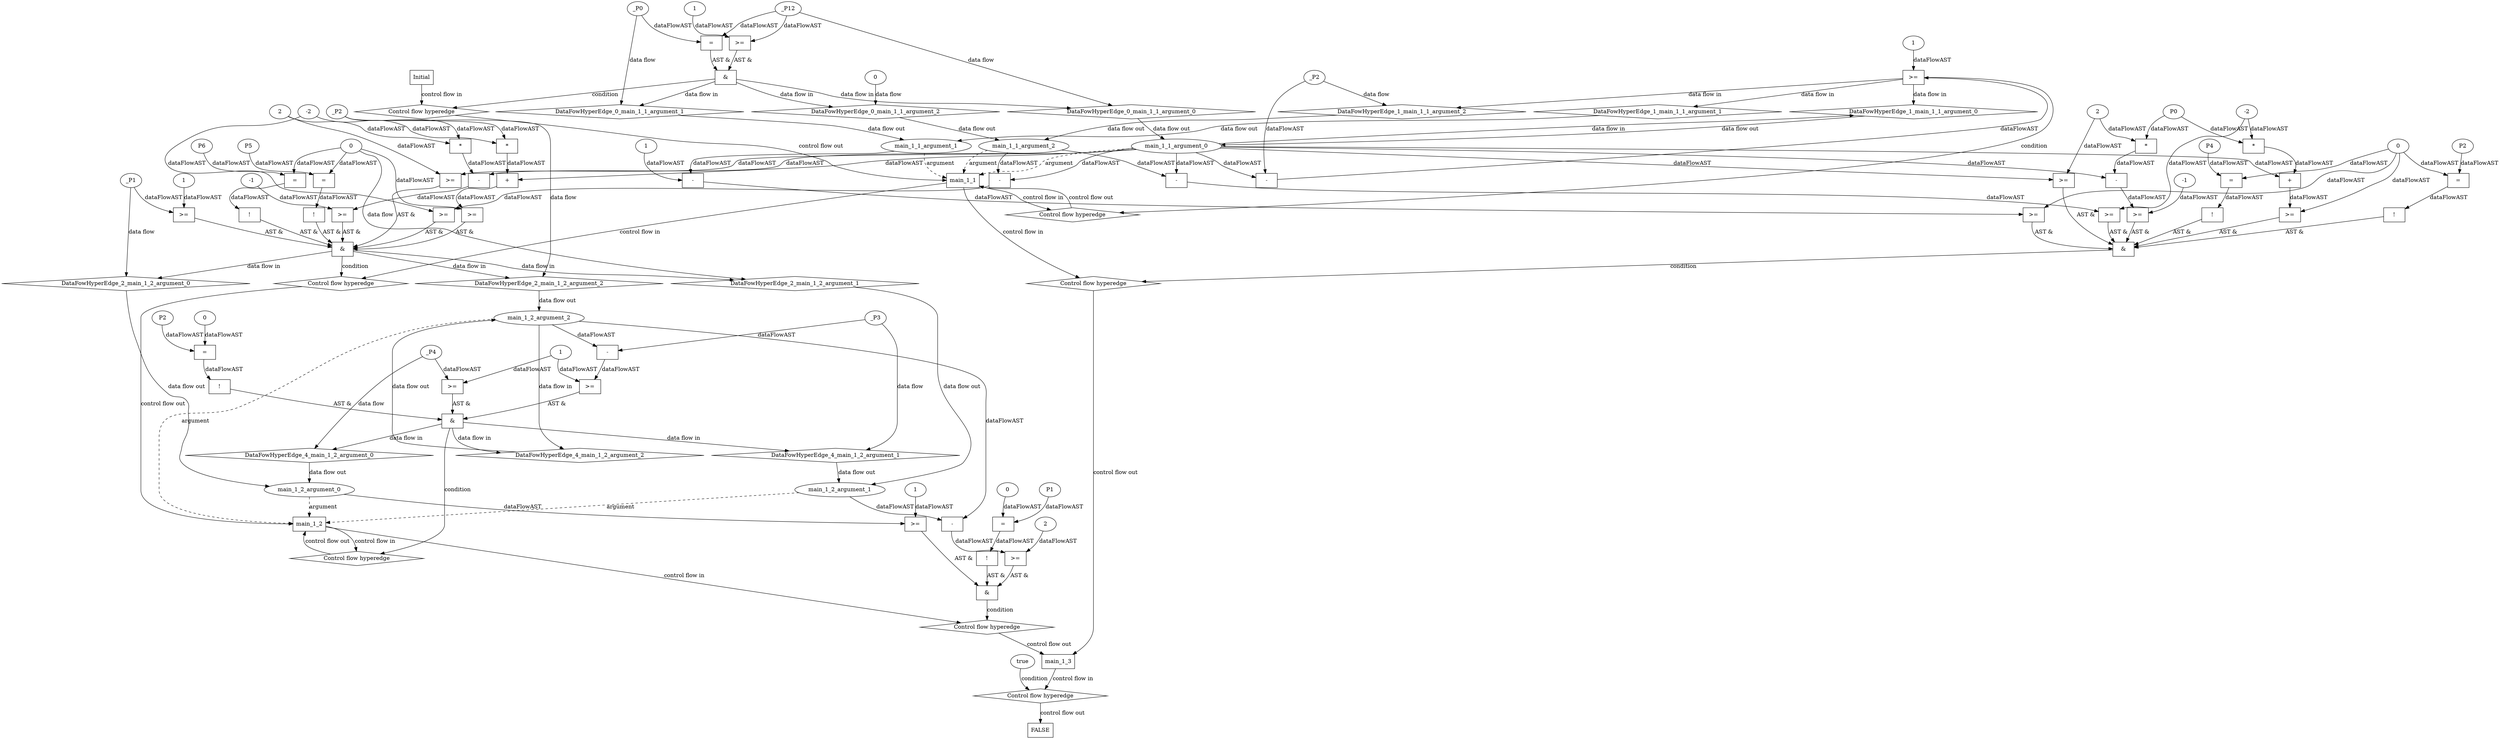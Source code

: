 digraph dag {
"main_1_1" [label="main_1_1" nodeName="main_1_1" class=cfn  shape="rect"];
"main_1_2" [label="main_1_2" nodeName="main_1_2" class=cfn  shape="rect"];
"main_1_3" [label="main_1_3" nodeName="main_1_3" class=cfn  shape="rect"];
FALSE [label="FALSE" nodeName=FALSE class=cfn  shape="rect"];
Initial [label="Initial" nodeName=Initial class=cfn  shape="rect"];
ControlFowHyperEdge_0 [label="Control flow hyperedge" nodeName=ControlFowHyperEdge_0 class=controlFlowHyperEdge shape="diamond"];
"Initial" -> ControlFowHyperEdge_0 [label="control flow in"]
ControlFowHyperEdge_0 -> "main_1_1" [label="control flow out"]
ControlFowHyperEdge_1 [label="Control flow hyperedge" nodeName=ControlFowHyperEdge_1 class=controlFlowHyperEdge shape="diamond"];
"main_1_1" -> ControlFowHyperEdge_1 [label="control flow in"]
ControlFowHyperEdge_1 -> "main_1_1" [label="control flow out"]
ControlFowHyperEdge_2 [label="Control flow hyperedge" nodeName=ControlFowHyperEdge_2 class=controlFlowHyperEdge shape="diamond"];
"main_1_1" -> ControlFowHyperEdge_2 [label="control flow in"]
ControlFowHyperEdge_2 -> "main_1_2" [label="control flow out"]
ControlFowHyperEdge_3 [label="Control flow hyperedge" nodeName=ControlFowHyperEdge_3 class=controlFlowHyperEdge shape="diamond"];
"main_1_1" -> ControlFowHyperEdge_3 [label="control flow in"]
ControlFowHyperEdge_3 -> "main_1_3" [label="control flow out"]
ControlFowHyperEdge_4 [label="Control flow hyperedge" nodeName=ControlFowHyperEdge_4 class=controlFlowHyperEdge shape="diamond"];
"main_1_2" -> ControlFowHyperEdge_4 [label="control flow in"]
ControlFowHyperEdge_4 -> "main_1_2" [label="control flow out"]
ControlFowHyperEdge_5 [label="Control flow hyperedge" nodeName=ControlFowHyperEdge_5 class=controlFlowHyperEdge shape="diamond"];
"main_1_2" -> ControlFowHyperEdge_5 [label="control flow in"]
ControlFowHyperEdge_5 -> "main_1_3" [label="control flow out"]
ControlFowHyperEdge_6 [label="Control flow hyperedge" nodeName=ControlFowHyperEdge_6 class=controlFlowHyperEdge shape="diamond"];
"main_1_3" -> ControlFowHyperEdge_6 [label="control flow in"]
ControlFowHyperEdge_6 -> "FALSE" [label="control flow out"]
"main_1_1_argument_0" [label="main_1_1_argument_0" nodeName=argument0 class=argument  head="main_1_1" shape="oval"];
"main_1_1_argument_0" -> "main_1_1"[label="argument" style="dashed"]
"main_1_1_argument_1" [label="main_1_1_argument_1" nodeName=argument1 class=argument  head="main_1_1" shape="oval"];
"main_1_1_argument_1" -> "main_1_1"[label="argument" style="dashed"]
"main_1_1_argument_2" [label="main_1_1_argument_2" nodeName=argument2 class=argument  head="main_1_1" shape="oval"];
"main_1_1_argument_2" -> "main_1_1"[label="argument" style="dashed"]
"main_1_2_argument_0" [label="main_1_2_argument_0" nodeName=argument0 class=argument  head="main_1_2" shape="oval"];
"main_1_2_argument_0" -> "main_1_2"[label="argument" style="dashed"]
"main_1_2_argument_1" [label="main_1_2_argument_1" nodeName=argument1 class=argument  head="main_1_2" shape="oval"];
"main_1_2_argument_1" -> "main_1_2"[label="argument" style="dashed"]
"main_1_2_argument_2" [label="main_1_2_argument_2" nodeName=argument2 class=argument  head="main_1_2" shape="oval"];
"main_1_2_argument_2" -> "main_1_2"[label="argument" style="dashed"]

"xxxmain_1_1___Initial_0xxx_and" [label="&" nodeName="xxxmain_1_1___Initial_0xxx_and" class=Operator shape="rect"];
"xxxmain_1_1___Initial_0xxxguard_0_node_0" [label=">=" nodeName="xxxmain_1_1___Initial_0xxxguard_0_node_0" class=Operator  shape="rect"];
"xxxmain_1_1___Initial_0xxxguard_0_node_2" [label="1" nodeName="xxxmain_1_1___Initial_0xxxguard_0_node_2" class=Literal ];
"xxxmain_1_1___Initial_0xxxdataFlow_0_node_0" -> "xxxmain_1_1___Initial_0xxxguard_0_node_0"[label="dataFlowAST"]
"xxxmain_1_1___Initial_0xxxguard_0_node_2" -> "xxxmain_1_1___Initial_0xxxguard_0_node_0"[label="dataFlowAST"]

"xxxmain_1_1___Initial_0xxxguard_0_node_0" -> "xxxmain_1_1___Initial_0xxx_and" [label="AST &"];
"xxxmain_1_1___Initial_0xxxguard1_node_0" [label="=" nodeName="xxxmain_1_1___Initial_0xxxguard1_node_0" class=Operator  shape="rect"];
"xxxmain_1_1___Initial_0xxxdataFlow1_node_0" -> "xxxmain_1_1___Initial_0xxxguard1_node_0"[label="dataFlowAST"]
"xxxmain_1_1___Initial_0xxxdataFlow_0_node_0" -> "xxxmain_1_1___Initial_0xxxguard1_node_0"[label="dataFlowAST"]

"xxxmain_1_1___Initial_0xxxguard1_node_0" -> "xxxmain_1_1___Initial_0xxx_and" [label="AST &"];
"xxxmain_1_1___Initial_0xxx_and" -> "ControlFowHyperEdge_0" [label="condition"];
"xxxmain_1_1___Initial_0xxxdataFlow_0_node_0" [label="_P12" nodeName="xxxmain_1_1___Initial_0xxxdataFlow_0_node_0" class=Constant ];

"xxxmain_1_1___Initial_0xxxdataFlow_0_node_0" -> "DataFowHyperEdge_0_main_1_1_argument_0" [label="data flow"];
"xxxmain_1_1___Initial_0xxxdataFlow1_node_0" [label="_P0" nodeName="xxxmain_1_1___Initial_0xxxdataFlow1_node_0" class=Constant ];

"xxxmain_1_1___Initial_0xxxdataFlow1_node_0" -> "DataFowHyperEdge_0_main_1_1_argument_1" [label="data flow"];
"xxxmain_1_1___Initial_0xxxdataFlow2_node_0" [label="0" nodeName="xxxmain_1_1___Initial_0xxxdataFlow2_node_0" class=Literal ];

"xxxmain_1_1___Initial_0xxxdataFlow2_node_0" -> "DataFowHyperEdge_0_main_1_1_argument_2" [label="data flow"];
"xxxmain_1_1___main_1_1_1xxxguard_0_node_0" [label=">=" nodeName="xxxmain_1_1___main_1_1_1xxxguard_0_node_0" class=Operator  shape="rect"];
"xxxmain_1_1___main_1_1_1xxxguard_0_node_1" [label="-" nodeName="xxxmain_1_1___main_1_1_1xxxguard_0_node_1" class= Operator shape="rect"];
"xxxmain_1_1___main_1_1_1xxxguard_0_node_4" [label="1" nodeName="xxxmain_1_1___main_1_1_1xxxguard_0_node_4" class=Literal ];
"xxxmain_1_1___main_1_1_1xxxguard_0_node_1" -> "xxxmain_1_1___main_1_1_1xxxguard_0_node_0"[label="dataFlowAST"]
"xxxmain_1_1___main_1_1_1xxxguard_0_node_4" -> "xxxmain_1_1___main_1_1_1xxxguard_0_node_0"[label="dataFlowAST"]
"main_1_1_argument_0" -> "xxxmain_1_1___main_1_1_1xxxguard_0_node_1"[label="dataFlowAST"]
"xxxmain_1_1___main_1_1_1xxxdataFlow_0_node_0" -> "xxxmain_1_1___main_1_1_1xxxguard_0_node_1"[label="dataFlowAST"]

"xxxmain_1_1___main_1_1_1xxxguard_0_node_0" -> "ControlFowHyperEdge_1" [label="condition"];
"xxxmain_1_1___main_1_1_1xxxdataFlow_0_node_0" [label="_P2" nodeName="xxxmain_1_1___main_1_1_1xxxdataFlow_0_node_0" class=Constant ];

"xxxmain_1_1___main_1_1_1xxxdataFlow_0_node_0" -> "DataFowHyperEdge_1_main_1_1_argument_2" [label="data flow"];
"xxxmain_1_2___main_1_1_2xxx_and" [label="&" nodeName="xxxmain_1_2___main_1_1_2xxx_and" class=Operator shape="rect"];
"xxxmain_1_2___main_1_1_2xxxguard3_node_0" [label="!" nodeName="xxxmain_1_2___main_1_1_2xxxguard3_node_0" class=Operator shape="rect"];
"xxxmain_1_2___main_1_1_2xxxguard3_node_1" [label="=" nodeName="xxxmain_1_2___main_1_1_2xxxguard3_node_1" class=Operator  shape="rect"];
"xxxmain_1_2___main_1_1_2xxxguard3_node_2" [label="P5" nodeName="xxxmain_1_2___main_1_1_2xxxguard3_node_2" class=Constant ];
"xxxmain_1_2___main_1_1_2xxxguard3_node_1" -> "xxxmain_1_2___main_1_1_2xxxguard3_node_0"[label="dataFlowAST"]
"xxxmain_1_2___main_1_1_2xxxguard3_node_2" -> "xxxmain_1_2___main_1_1_2xxxguard3_node_1"[label="dataFlowAST"]
"xxxmain_1_2___main_1_1_2xxxdataFlow1_node_0" -> "xxxmain_1_2___main_1_1_2xxxguard3_node_1"[label="dataFlowAST"]

"xxxmain_1_2___main_1_1_2xxxguard3_node_0" -> "xxxmain_1_2___main_1_1_2xxx_and" [label="AST &"];
"xxxmain_1_2___main_1_1_2xxxguard2_node_0" [label=">=" nodeName="xxxmain_1_2___main_1_1_2xxxguard2_node_0" class=Operator  shape="rect"];
"xxxmain_1_2___main_1_1_2xxxguard2_node_1" [label="-" nodeName="xxxmain_1_2___main_1_1_2xxxguard2_node_1" class= Operator shape="rect"];
"xxxmain_1_2___main_1_1_2xxxguard2_node_2" [label="*" nodeName="xxxmain_1_2___main_1_1_2xxxguard2_node_2" class=Operator  shape="rect"];
"xxxmain_1_2___main_1_1_2xxxguard2_node_3" [label="2" nodeName="xxxmain_1_2___main_1_1_2xxxguard2_node_3" class=Coeff ];
"xxxmain_1_2___main_1_1_2xxxguard2_node_6" [label="-1" nodeName="xxxmain_1_2___main_1_1_2xxxguard2_node_6" class=Literal ];
"xxxmain_1_2___main_1_1_2xxxguard2_node_1" -> "xxxmain_1_2___main_1_1_2xxxguard2_node_0"[label="dataFlowAST"]
"xxxmain_1_2___main_1_1_2xxxguard2_node_6" -> "xxxmain_1_2___main_1_1_2xxxguard2_node_0"[label="dataFlowAST"]
"xxxmain_1_2___main_1_1_2xxxguard2_node_2" -> "xxxmain_1_2___main_1_1_2xxxguard2_node_1"[label="dataFlowAST"]
"main_1_1_argument_0" -> "xxxmain_1_2___main_1_1_2xxxguard2_node_1"[label="dataFlowAST"]
"xxxmain_1_2___main_1_1_2xxxguard2_node_3" -> "xxxmain_1_2___main_1_1_2xxxguard2_node_2"[label="dataFlowAST"]
"xxxmain_1_2___main_1_1_2xxxdataFlow2_node_0" -> "xxxmain_1_2___main_1_1_2xxxguard2_node_2"[label="dataFlowAST"]

"xxxmain_1_2___main_1_1_2xxxguard2_node_0" -> "xxxmain_1_2___main_1_1_2xxx_and" [label="AST &"];
"xxxmain_1_2___main_1_1_2xxxguard4_node_0" [label="!" nodeName="xxxmain_1_2___main_1_1_2xxxguard4_node_0" class=Operator shape="rect"];
"xxxmain_1_2___main_1_1_2xxxguard4_node_1" [label="=" nodeName="xxxmain_1_2___main_1_1_2xxxguard4_node_1" class=Operator  shape="rect"];
"xxxmain_1_2___main_1_1_2xxxguard4_node_2" [label="P6" nodeName="xxxmain_1_2___main_1_1_2xxxguard4_node_2" class=Constant ];
"xxxmain_1_2___main_1_1_2xxxguard4_node_1" -> "xxxmain_1_2___main_1_1_2xxxguard4_node_0"[label="dataFlowAST"]
"xxxmain_1_2___main_1_1_2xxxguard4_node_2" -> "xxxmain_1_2___main_1_1_2xxxguard4_node_1"[label="dataFlowAST"]
"xxxmain_1_2___main_1_1_2xxxdataFlow1_node_0" -> "xxxmain_1_2___main_1_1_2xxxguard4_node_1"[label="dataFlowAST"]

"xxxmain_1_2___main_1_1_2xxxguard4_node_0" -> "xxxmain_1_2___main_1_1_2xxx_and" [label="AST &"];
"xxxmain_1_2___main_1_1_2xxxguard1_node_0" [label=">=" nodeName="xxxmain_1_2___main_1_1_2xxxguard1_node_0" class=Operator  shape="rect"];
"xxxmain_1_2___main_1_1_2xxxguard1_node_1" [label="-" nodeName="xxxmain_1_2___main_1_1_2xxxguard1_node_1" class= Operator shape="rect"];
"xxxmain_1_2___main_1_1_2xxxguard1_node_4" [label="-2" nodeName="xxxmain_1_2___main_1_1_2xxxguard1_node_4" class=Literal ];
"xxxmain_1_2___main_1_1_2xxxguard1_node_1" -> "xxxmain_1_2___main_1_1_2xxxguard1_node_0"[label="dataFlowAST"]
"xxxmain_1_2___main_1_1_2xxxguard1_node_4" -> "xxxmain_1_2___main_1_1_2xxxguard1_node_0"[label="dataFlowAST"]
"main_1_1_argument_2" -> "xxxmain_1_2___main_1_1_2xxxguard1_node_1"[label="dataFlowAST"]
"main_1_1_argument_0" -> "xxxmain_1_2___main_1_1_2xxxguard1_node_1"[label="dataFlowAST"]

"xxxmain_1_2___main_1_1_2xxxguard1_node_0" -> "xxxmain_1_2___main_1_1_2xxx_and" [label="AST &"];
"xxxmain_1_2___main_1_1_2xxxguard6_node_0" [label=">=" nodeName="xxxmain_1_2___main_1_1_2xxxguard6_node_0" class=Operator  shape="rect"];
"xxxmain_1_2___main_1_1_2xxxguard6_node_1" [label="+" nodeName="xxxmain_1_2___main_1_1_2xxxguard6_node_1" class= Operator shape="rect"];
"xxxmain_1_2___main_1_1_2xxxguard6_node_2" [label="*" nodeName="xxxmain_1_2___main_1_1_2xxxguard6_node_2" class=Operator  shape="rect"];
"xxxmain_1_2___main_1_1_2xxxguard1_node_4" [label="-2" nodeName="xxxmain_1_2___main_1_1_2xxxguard1_node_4" class=Coeff ];
"xxxmain_1_2___main_1_1_2xxxguard6_node_1" -> "xxxmain_1_2___main_1_1_2xxxguard6_node_0"[label="dataFlowAST"]
"xxxmain_1_2___main_1_1_2xxxdataFlow1_node_0" -> "xxxmain_1_2___main_1_1_2xxxguard6_node_0"[label="dataFlowAST"]
"xxxmain_1_2___main_1_1_2xxxguard6_node_2" -> "xxxmain_1_2___main_1_1_2xxxguard6_node_1"[label="dataFlowAST"]
"main_1_1_argument_0" -> "xxxmain_1_2___main_1_1_2xxxguard6_node_1"[label="dataFlowAST"]
"xxxmain_1_2___main_1_1_2xxxguard1_node_4" -> "xxxmain_1_2___main_1_1_2xxxguard6_node_2"[label="dataFlowAST"]
"xxxmain_1_2___main_1_1_2xxxdataFlow2_node_0" -> "xxxmain_1_2___main_1_1_2xxxguard6_node_2"[label="dataFlowAST"]

"xxxmain_1_2___main_1_1_2xxxguard6_node_0" -> "xxxmain_1_2___main_1_1_2xxx_and" [label="AST &"];
"xxxmain_1_2___main_1_1_2xxxguard5_node_0" [label=">=" nodeName="xxxmain_1_2___main_1_1_2xxxguard5_node_0" class=Operator  shape="rect"];
"xxxmain_1_2___main_1_1_2xxxguard2_node_3" [label="2" nodeName="xxxmain_1_2___main_1_1_2xxxguard2_node_3" class=Literal ];
"main_1_1_argument_0" -> "xxxmain_1_2___main_1_1_2xxxguard5_node_0"[label="dataFlowAST"]
"xxxmain_1_2___main_1_1_2xxxguard2_node_3" -> "xxxmain_1_2___main_1_1_2xxxguard5_node_0"[label="dataFlowAST"]

"xxxmain_1_2___main_1_1_2xxxguard5_node_0" -> "xxxmain_1_2___main_1_1_2xxx_and" [label="AST &"];
"xxxmain_1_2___main_1_1_2xxxguard_0_node_0" [label=">=" nodeName="xxxmain_1_2___main_1_1_2xxxguard_0_node_0" class=Operator  shape="rect"];
"xxxmain_1_2___main_1_1_2xxxguard_0_node_2" [label="1" nodeName="xxxmain_1_2___main_1_1_2xxxguard_0_node_2" class=Literal ];
"xxxmain_1_2___main_1_1_2xxxdataFlow_0_node_0" -> "xxxmain_1_2___main_1_1_2xxxguard_0_node_0"[label="dataFlowAST"]
"xxxmain_1_2___main_1_1_2xxxguard_0_node_2" -> "xxxmain_1_2___main_1_1_2xxxguard_0_node_0"[label="dataFlowAST"]

"xxxmain_1_2___main_1_1_2xxxguard_0_node_0" -> "xxxmain_1_2___main_1_1_2xxx_and" [label="AST &"];
"xxxmain_1_2___main_1_1_2xxx_and" -> "ControlFowHyperEdge_2" [label="condition"];
"xxxmain_1_2___main_1_1_2xxxdataFlow_0_node_0" [label="_P1" nodeName="xxxmain_1_2___main_1_1_2xxxdataFlow_0_node_0" class=Constant ];

"xxxmain_1_2___main_1_1_2xxxdataFlow_0_node_0" -> "DataFowHyperEdge_2_main_1_2_argument_0" [label="data flow"];
"xxxmain_1_2___main_1_1_2xxxdataFlow1_node_0" [label="0" nodeName="xxxmain_1_2___main_1_1_2xxxdataFlow1_node_0" class=Literal ];

"xxxmain_1_2___main_1_1_2xxxdataFlow1_node_0" -> "DataFowHyperEdge_2_main_1_2_argument_1" [label="data flow"];
"xxxmain_1_2___main_1_1_2xxxdataFlow2_node_0" [label="_P2" nodeName="xxxmain_1_2___main_1_1_2xxxdataFlow2_node_0" class=Constant ];

"xxxmain_1_2___main_1_1_2xxxdataFlow2_node_0" -> "DataFowHyperEdge_2_main_1_2_argument_2" [label="data flow"];
"xxxmain_1_3___main_1_1_3xxx_and" [label="&" nodeName="xxxmain_1_3___main_1_1_3xxx_and" class=Operator shape="rect"];
"xxxmain_1_3___main_1_1_3xxxguard6_node_0" [label=">=" nodeName="xxxmain_1_3___main_1_1_3xxxguard6_node_0" class=Operator  shape="rect"];
"xxxmain_1_3___main_1_1_3xxxguard6_node_1" [label="+" nodeName="xxxmain_1_3___main_1_1_3xxxguard6_node_1" class= Operator shape="rect"];
"xxxmain_1_3___main_1_1_3xxxguard6_node_2" [label="*" nodeName="xxxmain_1_3___main_1_1_3xxxguard6_node_2" class=Operator  shape="rect"];
"xxxmain_1_3___main_1_1_3xxxguard1_node_4" [label="-2" nodeName="xxxmain_1_3___main_1_1_3xxxguard1_node_4" class=Coeff ];
"xxxmain_1_3___main_1_1_3xxxguard6_node_1" -> "xxxmain_1_3___main_1_1_3xxxguard6_node_0"[label="dataFlowAST"]
"xxxmain_1_3___main_1_1_3xxxguard_0_node_1" -> "xxxmain_1_3___main_1_1_3xxxguard6_node_0"[label="dataFlowAST"]
"xxxmain_1_3___main_1_1_3xxxguard6_node_2" -> "xxxmain_1_3___main_1_1_3xxxguard6_node_1"[label="dataFlowAST"]
"main_1_1_argument_0" -> "xxxmain_1_3___main_1_1_3xxxguard6_node_1"[label="dataFlowAST"]
"xxxmain_1_3___main_1_1_3xxxguard1_node_4" -> "xxxmain_1_3___main_1_1_3xxxguard6_node_2"[label="dataFlowAST"]
"xxxmain_1_3___main_1_1_3xxxguard2_node_4" -> "xxxmain_1_3___main_1_1_3xxxguard6_node_2"[label="dataFlowAST"]

"xxxmain_1_3___main_1_1_3xxxguard6_node_0" -> "xxxmain_1_3___main_1_1_3xxx_and" [label="AST &"];
"xxxmain_1_3___main_1_1_3xxxguard2_node_0" [label=">=" nodeName="xxxmain_1_3___main_1_1_3xxxguard2_node_0" class=Operator  shape="rect"];
"xxxmain_1_3___main_1_1_3xxxguard2_node_1" [label="-" nodeName="xxxmain_1_3___main_1_1_3xxxguard2_node_1" class= Operator shape="rect"];
"xxxmain_1_3___main_1_1_3xxxguard2_node_2" [label="*" nodeName="xxxmain_1_3___main_1_1_3xxxguard2_node_2" class=Operator  shape="rect"];
"xxxmain_1_3___main_1_1_3xxxguard2_node_3" [label="2" nodeName="xxxmain_1_3___main_1_1_3xxxguard2_node_3" class=Coeff ];
"xxxmain_1_3___main_1_1_3xxxguard2_node_4" [label="P0" nodeName="xxxmain_1_3___main_1_1_3xxxguard2_node_4" class=Constant ];
"xxxmain_1_3___main_1_1_3xxxguard2_node_6" [label="-1" nodeName="xxxmain_1_3___main_1_1_3xxxguard2_node_6" class=Literal ];
"xxxmain_1_3___main_1_1_3xxxguard2_node_1" -> "xxxmain_1_3___main_1_1_3xxxguard2_node_0"[label="dataFlowAST"]
"xxxmain_1_3___main_1_1_3xxxguard2_node_6" -> "xxxmain_1_3___main_1_1_3xxxguard2_node_0"[label="dataFlowAST"]
"xxxmain_1_3___main_1_1_3xxxguard2_node_2" -> "xxxmain_1_3___main_1_1_3xxxguard2_node_1"[label="dataFlowAST"]
"main_1_1_argument_0" -> "xxxmain_1_3___main_1_1_3xxxguard2_node_1"[label="dataFlowAST"]
"xxxmain_1_3___main_1_1_3xxxguard2_node_3" -> "xxxmain_1_3___main_1_1_3xxxguard2_node_2"[label="dataFlowAST"]
"xxxmain_1_3___main_1_1_3xxxguard2_node_4" -> "xxxmain_1_3___main_1_1_3xxxguard2_node_2"[label="dataFlowAST"]

"xxxmain_1_3___main_1_1_3xxxguard2_node_0" -> "xxxmain_1_3___main_1_1_3xxx_and" [label="AST &"];
"xxxmain_1_3___main_1_1_3xxxguard3_node_0" [label="!" nodeName="xxxmain_1_3___main_1_1_3xxxguard3_node_0" class=Operator shape="rect"];
"xxxmain_1_3___main_1_1_3xxxguard3_node_1" [label="=" nodeName="xxxmain_1_3___main_1_1_3xxxguard3_node_1" class=Operator  shape="rect"];
"xxxmain_1_3___main_1_1_3xxxguard3_node_2" [label="P2" nodeName="xxxmain_1_3___main_1_1_3xxxguard3_node_2" class=Constant ];
"xxxmain_1_3___main_1_1_3xxxguard3_node_1" -> "xxxmain_1_3___main_1_1_3xxxguard3_node_0"[label="dataFlowAST"]
"xxxmain_1_3___main_1_1_3xxxguard3_node_2" -> "xxxmain_1_3___main_1_1_3xxxguard3_node_1"[label="dataFlowAST"]
"xxxmain_1_3___main_1_1_3xxxguard_0_node_1" -> "xxxmain_1_3___main_1_1_3xxxguard3_node_1"[label="dataFlowAST"]

"xxxmain_1_3___main_1_1_3xxxguard3_node_0" -> "xxxmain_1_3___main_1_1_3xxx_and" [label="AST &"];
"xxxmain_1_3___main_1_1_3xxxguard5_node_0" [label=">=" nodeName="xxxmain_1_3___main_1_1_3xxxguard5_node_0" class=Operator  shape="rect"];
"xxxmain_1_3___main_1_1_3xxxguard2_node_3" [label="2" nodeName="xxxmain_1_3___main_1_1_3xxxguard2_node_3" class=Literal ];
"main_1_1_argument_0" -> "xxxmain_1_3___main_1_1_3xxxguard5_node_0"[label="dataFlowAST"]
"xxxmain_1_3___main_1_1_3xxxguard2_node_3" -> "xxxmain_1_3___main_1_1_3xxxguard5_node_0"[label="dataFlowAST"]

"xxxmain_1_3___main_1_1_3xxxguard5_node_0" -> "xxxmain_1_3___main_1_1_3xxx_and" [label="AST &"];
"xxxmain_1_3___main_1_1_3xxxguard_0_node_0" [label=">=" nodeName="xxxmain_1_3___main_1_1_3xxxguard_0_node_0" class=Operator  shape="rect"];
"xxxmain_1_3___main_1_1_3xxxguard_0_node_1" [label="0" nodeName="xxxmain_1_3___main_1_1_3xxxguard_0_node_1" class=Literal ];
"xxxmain_1_3___main_1_1_3xxxguard_0_node_2" [label="-" nodeName="xxxmain_1_3___main_1_1_3xxxguard_0_node_2" class= Operator shape="rect"];
"xxxmain_1_3___main_1_1_3xxxguard_0_node_4" [label="1" nodeName="xxxmain_1_3___main_1_1_3xxxguard_0_node_4" class=Literal ];
"xxxmain_1_3___main_1_1_3xxxguard_0_node_1" -> "xxxmain_1_3___main_1_1_3xxxguard_0_node_0"[label="dataFlowAST"]
"xxxmain_1_3___main_1_1_3xxxguard_0_node_2" -> "xxxmain_1_3___main_1_1_3xxxguard_0_node_0"[label="dataFlowAST"]
"main_1_1_argument_1" -> "xxxmain_1_3___main_1_1_3xxxguard_0_node_2"[label="dataFlowAST"]
"xxxmain_1_3___main_1_1_3xxxguard_0_node_4" -> "xxxmain_1_3___main_1_1_3xxxguard_0_node_2"[label="dataFlowAST"]

"xxxmain_1_3___main_1_1_3xxxguard_0_node_0" -> "xxxmain_1_3___main_1_1_3xxx_and" [label="AST &"];
"xxxmain_1_3___main_1_1_3xxxguard1_node_0" [label=">=" nodeName="xxxmain_1_3___main_1_1_3xxxguard1_node_0" class=Operator  shape="rect"];
"xxxmain_1_3___main_1_1_3xxxguard1_node_1" [label="-" nodeName="xxxmain_1_3___main_1_1_3xxxguard1_node_1" class= Operator shape="rect"];
"xxxmain_1_3___main_1_1_3xxxguard1_node_4" [label="-2" nodeName="xxxmain_1_3___main_1_1_3xxxguard1_node_4" class=Literal ];
"xxxmain_1_3___main_1_1_3xxxguard1_node_1" -> "xxxmain_1_3___main_1_1_3xxxguard1_node_0"[label="dataFlowAST"]
"xxxmain_1_3___main_1_1_3xxxguard1_node_4" -> "xxxmain_1_3___main_1_1_3xxxguard1_node_0"[label="dataFlowAST"]
"main_1_1_argument_2" -> "xxxmain_1_3___main_1_1_3xxxguard1_node_1"[label="dataFlowAST"]
"main_1_1_argument_0" -> "xxxmain_1_3___main_1_1_3xxxguard1_node_1"[label="dataFlowAST"]

"xxxmain_1_3___main_1_1_3xxxguard1_node_0" -> "xxxmain_1_3___main_1_1_3xxx_and" [label="AST &"];
"xxxmain_1_3___main_1_1_3xxxguard4_node_0" [label="!" nodeName="xxxmain_1_3___main_1_1_3xxxguard4_node_0" class=Operator shape="rect"];
"xxxmain_1_3___main_1_1_3xxxguard4_node_1" [label="=" nodeName="xxxmain_1_3___main_1_1_3xxxguard4_node_1" class=Operator  shape="rect"];
"xxxmain_1_3___main_1_1_3xxxguard4_node_2" [label="P4" nodeName="xxxmain_1_3___main_1_1_3xxxguard4_node_2" class=Constant ];
"xxxmain_1_3___main_1_1_3xxxguard4_node_1" -> "xxxmain_1_3___main_1_1_3xxxguard4_node_0"[label="dataFlowAST"]
"xxxmain_1_3___main_1_1_3xxxguard4_node_2" -> "xxxmain_1_3___main_1_1_3xxxguard4_node_1"[label="dataFlowAST"]
"xxxmain_1_3___main_1_1_3xxxguard_0_node_1" -> "xxxmain_1_3___main_1_1_3xxxguard4_node_1"[label="dataFlowAST"]

"xxxmain_1_3___main_1_1_3xxxguard4_node_0" -> "xxxmain_1_3___main_1_1_3xxx_and" [label="AST &"];
"xxxmain_1_3___main_1_1_3xxx_and" -> "ControlFowHyperEdge_3" [label="condition"];
"xxxmain_1_2___main_1_2_4xxx_and" [label="&" nodeName="xxxmain_1_2___main_1_2_4xxx_and" class=Operator shape="rect"];
"xxxmain_1_2___main_1_2_4xxxguard_0_node_0" [label="!" nodeName="xxxmain_1_2___main_1_2_4xxxguard_0_node_0" class=Operator shape="rect"];
"xxxmain_1_2___main_1_2_4xxxguard_0_node_1" [label="=" nodeName="xxxmain_1_2___main_1_2_4xxxguard_0_node_1" class=Operator  shape="rect"];
"xxxmain_1_2___main_1_2_4xxxguard_0_node_2" [label="P2" nodeName="xxxmain_1_2___main_1_2_4xxxguard_0_node_2" class=Constant ];
"xxxmain_1_2___main_1_2_4xxxguard_0_node_3" [label="0" nodeName="xxxmain_1_2___main_1_2_4xxxguard_0_node_3" class=Literal ];
"xxxmain_1_2___main_1_2_4xxxguard_0_node_1" -> "xxxmain_1_2___main_1_2_4xxxguard_0_node_0"[label="dataFlowAST"]
"xxxmain_1_2___main_1_2_4xxxguard_0_node_2" -> "xxxmain_1_2___main_1_2_4xxxguard_0_node_1"[label="dataFlowAST"]
"xxxmain_1_2___main_1_2_4xxxguard_0_node_3" -> "xxxmain_1_2___main_1_2_4xxxguard_0_node_1"[label="dataFlowAST"]

"xxxmain_1_2___main_1_2_4xxxguard_0_node_0" -> "xxxmain_1_2___main_1_2_4xxx_and" [label="AST &"];
"xxxmain_1_2___main_1_2_4xxxguard1_node_0" [label=">=" nodeName="xxxmain_1_2___main_1_2_4xxxguard1_node_0" class=Operator  shape="rect"];
"xxxmain_1_2___main_1_2_4xxxguard1_node_1" [label="-" nodeName="xxxmain_1_2___main_1_2_4xxxguard1_node_1" class= Operator shape="rect"];
"xxxmain_1_2___main_1_2_4xxxguard1_node_4" [label="1" nodeName="xxxmain_1_2___main_1_2_4xxxguard1_node_4" class=Literal ];
"xxxmain_1_2___main_1_2_4xxxguard1_node_1" -> "xxxmain_1_2___main_1_2_4xxxguard1_node_0"[label="dataFlowAST"]
"xxxmain_1_2___main_1_2_4xxxguard1_node_4" -> "xxxmain_1_2___main_1_2_4xxxguard1_node_0"[label="dataFlowAST"]
"main_1_2_argument_2" -> "xxxmain_1_2___main_1_2_4xxxguard1_node_1"[label="dataFlowAST"]
"xxxmain_1_2___main_1_2_4xxxdataFlow1_node_0" -> "xxxmain_1_2___main_1_2_4xxxguard1_node_1"[label="dataFlowAST"]

"xxxmain_1_2___main_1_2_4xxxguard1_node_0" -> "xxxmain_1_2___main_1_2_4xxx_and" [label="AST &"];
"xxxmain_1_2___main_1_2_4xxxguard2_node_0" [label=">=" nodeName="xxxmain_1_2___main_1_2_4xxxguard2_node_0" class=Operator  shape="rect"];
"xxxmain_1_2___main_1_2_4xxxdataFlow_0_node_0" -> "xxxmain_1_2___main_1_2_4xxxguard2_node_0"[label="dataFlowAST"]
"xxxmain_1_2___main_1_2_4xxxguard1_node_4" -> "xxxmain_1_2___main_1_2_4xxxguard2_node_0"[label="dataFlowAST"]

"xxxmain_1_2___main_1_2_4xxxguard2_node_0" -> "xxxmain_1_2___main_1_2_4xxx_and" [label="AST &"];
"xxxmain_1_2___main_1_2_4xxx_and" -> "ControlFowHyperEdge_4" [label="condition"];
"xxxmain_1_2___main_1_2_4xxxdataFlow_0_node_0" [label="_P4" nodeName="xxxmain_1_2___main_1_2_4xxxdataFlow_0_node_0" class=Constant ];

"xxxmain_1_2___main_1_2_4xxxdataFlow_0_node_0" -> "DataFowHyperEdge_4_main_1_2_argument_0" [label="data flow"];
"xxxmain_1_2___main_1_2_4xxxdataFlow1_node_0" [label="_P3" nodeName="xxxmain_1_2___main_1_2_4xxxdataFlow1_node_0" class=Constant ];

"xxxmain_1_2___main_1_2_4xxxdataFlow1_node_0" -> "DataFowHyperEdge_4_main_1_2_argument_1" [label="data flow"];
"xxxmain_1_3___main_1_2_5xxx_and" [label="&" nodeName="xxxmain_1_3___main_1_2_5xxx_and" class=Operator shape="rect"];
"xxxmain_1_3___main_1_2_5xxxguard_0_node_0" [label="!" nodeName="xxxmain_1_3___main_1_2_5xxxguard_0_node_0" class=Operator shape="rect"];
"xxxmain_1_3___main_1_2_5xxxguard_0_node_1" [label="=" nodeName="xxxmain_1_3___main_1_2_5xxxguard_0_node_1" class=Operator  shape="rect"];
"xxxmain_1_3___main_1_2_5xxxguard_0_node_2" [label="P1" nodeName="xxxmain_1_3___main_1_2_5xxxguard_0_node_2" class=Constant ];
"xxxmain_1_3___main_1_2_5xxxguard_0_node_3" [label="0" nodeName="xxxmain_1_3___main_1_2_5xxxguard_0_node_3" class=Literal ];
"xxxmain_1_3___main_1_2_5xxxguard_0_node_1" -> "xxxmain_1_3___main_1_2_5xxxguard_0_node_0"[label="dataFlowAST"]
"xxxmain_1_3___main_1_2_5xxxguard_0_node_2" -> "xxxmain_1_3___main_1_2_5xxxguard_0_node_1"[label="dataFlowAST"]
"xxxmain_1_3___main_1_2_5xxxguard_0_node_3" -> "xxxmain_1_3___main_1_2_5xxxguard_0_node_1"[label="dataFlowAST"]

"xxxmain_1_3___main_1_2_5xxxguard_0_node_0" -> "xxxmain_1_3___main_1_2_5xxx_and" [label="AST &"];
"xxxmain_1_3___main_1_2_5xxxguard1_node_0" [label=">=" nodeName="xxxmain_1_3___main_1_2_5xxxguard1_node_0" class=Operator  shape="rect"];
"xxxmain_1_3___main_1_2_5xxxguard1_node_1" [label="-" nodeName="xxxmain_1_3___main_1_2_5xxxguard1_node_1" class= Operator shape="rect"];
"xxxmain_1_3___main_1_2_5xxxguard1_node_4" [label="2" nodeName="xxxmain_1_3___main_1_2_5xxxguard1_node_4" class=Literal ];
"xxxmain_1_3___main_1_2_5xxxguard1_node_1" -> "xxxmain_1_3___main_1_2_5xxxguard1_node_0"[label="dataFlowAST"]
"xxxmain_1_3___main_1_2_5xxxguard1_node_4" -> "xxxmain_1_3___main_1_2_5xxxguard1_node_0"[label="dataFlowAST"]
"main_1_2_argument_2" -> "xxxmain_1_3___main_1_2_5xxxguard1_node_1"[label="dataFlowAST"]
"main_1_2_argument_1" -> "xxxmain_1_3___main_1_2_5xxxguard1_node_1"[label="dataFlowAST"]

"xxxmain_1_3___main_1_2_5xxxguard1_node_0" -> "xxxmain_1_3___main_1_2_5xxx_and" [label="AST &"];
"xxxmain_1_3___main_1_2_5xxxguard2_node_0" [label=">=" nodeName="xxxmain_1_3___main_1_2_5xxxguard2_node_0" class=Operator  shape="rect"];
"xxxmain_1_3___main_1_2_5xxxguard2_node_1" [label="1" nodeName="xxxmain_1_3___main_1_2_5xxxguard2_node_1" class=Literal ];
"xxxmain_1_3___main_1_2_5xxxguard2_node_1" -> "xxxmain_1_3___main_1_2_5xxxguard2_node_0"[label="dataFlowAST"]
"main_1_2_argument_0" -> "xxxmain_1_3___main_1_2_5xxxguard2_node_0"[label="dataFlowAST"]

"xxxmain_1_3___main_1_2_5xxxguard2_node_0" -> "xxxmain_1_3___main_1_2_5xxx_and" [label="AST &"];
"xxxmain_1_3___main_1_2_5xxx_and" -> "ControlFowHyperEdge_5" [label="condition"];
"xxxFALSE___main_1_3_6xxxguard_0_node_0" [label="true" nodeName="xxxFALSE___main_1_3_6xxxguard_0_node_0" class=BoolValue ];

"xxxFALSE___main_1_3_6xxxguard_0_node_0" -> "ControlFowHyperEdge_6" [label="condition"];
"DataFowHyperEdge_0_main_1_1_argument_0" [label="DataFowHyperEdge_0_main_1_1_argument_0" nodeName="DataFowHyperEdge_0_main_1_1_argument_0" class=DataFlowHyperedge shape="diamond"];
"DataFowHyperEdge_0_main_1_1_argument_0" -> "main_1_1_argument_0"[label="data flow out"]
"xxxmain_1_1___Initial_0xxx_and" -> "DataFowHyperEdge_0_main_1_1_argument_0"[label="data flow in"]
"DataFowHyperEdge_0_main_1_1_argument_1" [label="DataFowHyperEdge_0_main_1_1_argument_1" nodeName="DataFowHyperEdge_0_main_1_1_argument_1" class=DataFlowHyperedge shape="diamond"];
"DataFowHyperEdge_0_main_1_1_argument_1" -> "main_1_1_argument_1"[label="data flow out"]
"xxxmain_1_1___Initial_0xxx_and" -> "DataFowHyperEdge_0_main_1_1_argument_1"[label="data flow in"]
"DataFowHyperEdge_0_main_1_1_argument_2" [label="DataFowHyperEdge_0_main_1_1_argument_2" nodeName="DataFowHyperEdge_0_main_1_1_argument_2" class=DataFlowHyperedge shape="diamond"];
"DataFowHyperEdge_0_main_1_1_argument_2" -> "main_1_1_argument_2"[label="data flow out"]
"xxxmain_1_1___Initial_0xxx_and" -> "DataFowHyperEdge_0_main_1_1_argument_2"[label="data flow in"]
"DataFowHyperEdge_1_main_1_1_argument_0" [label="DataFowHyperEdge_1_main_1_1_argument_0" nodeName="DataFowHyperEdge_1_main_1_1_argument_0" class=DataFlowHyperedge shape="diamond"];
"DataFowHyperEdge_1_main_1_1_argument_0" -> "main_1_1_argument_0"[label="data flow out"]
"xxxmain_1_1___main_1_1_1xxxguard_0_node_0" -> "DataFowHyperEdge_1_main_1_1_argument_0"[label="data flow in"]
"DataFowHyperEdge_1_main_1_1_argument_1" [label="DataFowHyperEdge_1_main_1_1_argument_1" nodeName="DataFowHyperEdge_1_main_1_1_argument_1" class=DataFlowHyperedge shape="diamond"];
"DataFowHyperEdge_1_main_1_1_argument_1" -> "main_1_1_argument_1"[label="data flow out"]
"xxxmain_1_1___main_1_1_1xxxguard_0_node_0" -> "DataFowHyperEdge_1_main_1_1_argument_1"[label="data flow in"]
"DataFowHyperEdge_1_main_1_1_argument_2" [label="DataFowHyperEdge_1_main_1_1_argument_2" nodeName="DataFowHyperEdge_1_main_1_1_argument_2" class=DataFlowHyperedge shape="diamond"];
"DataFowHyperEdge_1_main_1_1_argument_2" -> "main_1_1_argument_2"[label="data flow out"]
"xxxmain_1_1___main_1_1_1xxxguard_0_node_0" -> "DataFowHyperEdge_1_main_1_1_argument_2"[label="data flow in"]
"DataFowHyperEdge_2_main_1_2_argument_0" [label="DataFowHyperEdge_2_main_1_2_argument_0" nodeName="DataFowHyperEdge_2_main_1_2_argument_0" class=DataFlowHyperedge shape="diamond"];
"DataFowHyperEdge_2_main_1_2_argument_0" -> "main_1_2_argument_0"[label="data flow out"]
"xxxmain_1_2___main_1_1_2xxx_and" -> "DataFowHyperEdge_2_main_1_2_argument_0"[label="data flow in"]
"DataFowHyperEdge_2_main_1_2_argument_1" [label="DataFowHyperEdge_2_main_1_2_argument_1" nodeName="DataFowHyperEdge_2_main_1_2_argument_1" class=DataFlowHyperedge shape="diamond"];
"DataFowHyperEdge_2_main_1_2_argument_1" -> "main_1_2_argument_1"[label="data flow out"]
"xxxmain_1_2___main_1_1_2xxx_and" -> "DataFowHyperEdge_2_main_1_2_argument_1"[label="data flow in"]
"DataFowHyperEdge_2_main_1_2_argument_2" [label="DataFowHyperEdge_2_main_1_2_argument_2" nodeName="DataFowHyperEdge_2_main_1_2_argument_2" class=DataFlowHyperedge shape="diamond"];
"DataFowHyperEdge_2_main_1_2_argument_2" -> "main_1_2_argument_2"[label="data flow out"]
"xxxmain_1_2___main_1_1_2xxx_and" -> "DataFowHyperEdge_2_main_1_2_argument_2"[label="data flow in"]
"DataFowHyperEdge_4_main_1_2_argument_0" [label="DataFowHyperEdge_4_main_1_2_argument_0" nodeName="DataFowHyperEdge_4_main_1_2_argument_0" class=DataFlowHyperedge shape="diamond"];
"DataFowHyperEdge_4_main_1_2_argument_0" -> "main_1_2_argument_0"[label="data flow out"]
"xxxmain_1_2___main_1_2_4xxx_and" -> "DataFowHyperEdge_4_main_1_2_argument_0"[label="data flow in"]
"DataFowHyperEdge_4_main_1_2_argument_1" [label="DataFowHyperEdge_4_main_1_2_argument_1" nodeName="DataFowHyperEdge_4_main_1_2_argument_1" class=DataFlowHyperedge shape="diamond"];
"DataFowHyperEdge_4_main_1_2_argument_1" -> "main_1_2_argument_1"[label="data flow out"]
"xxxmain_1_2___main_1_2_4xxx_and" -> "DataFowHyperEdge_4_main_1_2_argument_1"[label="data flow in"]
"DataFowHyperEdge_4_main_1_2_argument_2" [label="DataFowHyperEdge_4_main_1_2_argument_2" nodeName="DataFowHyperEdge_4_main_1_2_argument_2" class=DataFlowHyperedge shape="diamond"];
"DataFowHyperEdge_4_main_1_2_argument_2" -> "main_1_2_argument_2"[label="data flow out"]
"xxxmain_1_2___main_1_2_4xxx_and" -> "DataFowHyperEdge_4_main_1_2_argument_2"[label="data flow in"]
"main_1_1_argument_0" -> "DataFowHyperEdge_1_main_1_1_argument_0"[label="data flow in"]
"main_1_2_argument_2" -> "DataFowHyperEdge_4_main_1_2_argument_2"[label="data flow in"]




}
